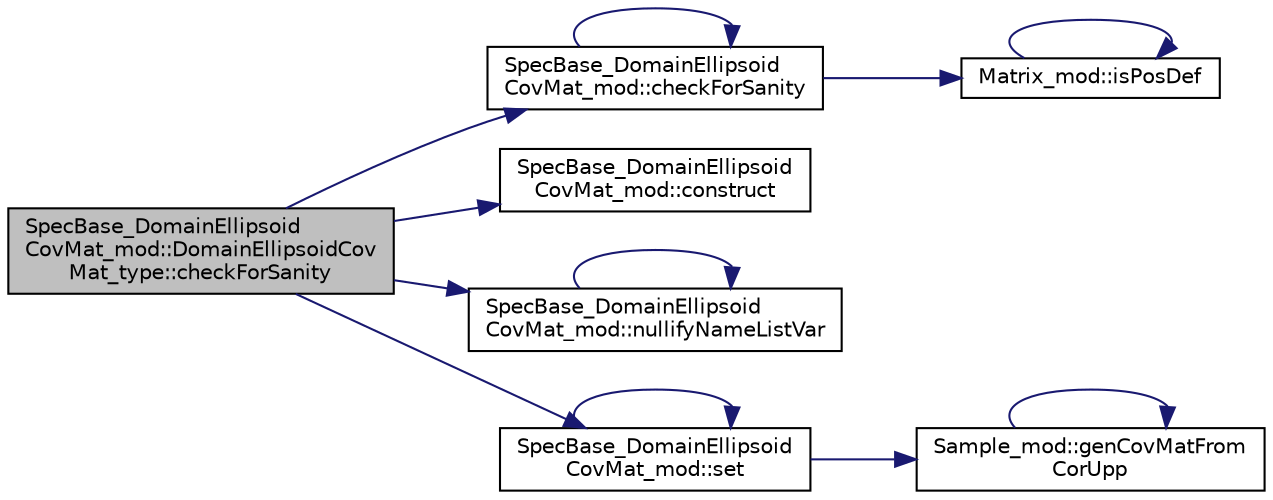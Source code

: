 digraph "SpecBase_DomainEllipsoidCovMat_mod::DomainEllipsoidCovMat_type::checkForSanity"
{
 // LATEX_PDF_SIZE
  edge [fontname="Helvetica",fontsize="10",labelfontname="Helvetica",labelfontsize="10"];
  node [fontname="Helvetica",fontsize="10",shape=record];
  rankdir="LR";
  Node1 [label="SpecBase_DomainEllipsoid\lCovMat_mod::DomainEllipsoidCov\lMat_type::checkForSanity",height=0.2,width=0.4,color="black", fillcolor="grey75", style="filled", fontcolor="black",tooltip=" "];
  Node1 -> Node2 [color="midnightblue",fontsize="10",style="solid",fontname="Helvetica"];
  Node2 [label="SpecBase_DomainEllipsoid\lCovMat_mod::checkForSanity",height=0.2,width=0.4,color="black", fillcolor="white", style="filled",URL="$namespaceSpecBase__DomainEllipsoidCovMat__mod.html#a298b51ae4b7373f1ba9421feae787423",tooltip=" "];
  Node2 -> Node2 [color="midnightblue",fontsize="10",style="solid",fontname="Helvetica"];
  Node2 -> Node3 [color="midnightblue",fontsize="10",style="solid",fontname="Helvetica"];
  Node3 [label="Matrix_mod::isPosDef",height=0.2,width=0.4,color="black", fillcolor="white", style="filled",URL="$namespaceMatrix__mod.html#abe639c9192bfff252cad932b2d2fe4aa",tooltip="Return .false. value for isPosDef, if the Cholesky decomposition of the input matrix fails (i...."];
  Node3 -> Node3 [color="midnightblue",fontsize="10",style="solid",fontname="Helvetica"];
  Node1 -> Node4 [color="midnightblue",fontsize="10",style="solid",fontname="Helvetica"];
  Node4 [label="SpecBase_DomainEllipsoid\lCovMat_mod::construct",height=0.2,width=0.4,color="black", fillcolor="white", style="filled",URL="$namespaceSpecBase__DomainEllipsoidCovMat__mod.html#a69ee49934aed1026b71d907197ddbfa4",tooltip=" "];
  Node1 -> Node5 [color="midnightblue",fontsize="10",style="solid",fontname="Helvetica"];
  Node5 [label="SpecBase_DomainEllipsoid\lCovMat_mod::nullifyNameListVar",height=0.2,width=0.4,color="black", fillcolor="white", style="filled",URL="$namespaceSpecBase__DomainEllipsoidCovMat__mod.html#a40e988410ba4c6124c97f029981fd92e",tooltip=" "];
  Node5 -> Node5 [color="midnightblue",fontsize="10",style="solid",fontname="Helvetica"];
  Node1 -> Node6 [color="midnightblue",fontsize="10",style="solid",fontname="Helvetica"];
  Node6 [label="SpecBase_DomainEllipsoid\lCovMat_mod::set",height=0.2,width=0.4,color="black", fillcolor="white", style="filled",URL="$namespaceSpecBase__DomainEllipsoidCovMat__mod.html#a40d90950a57515cf23f8c033e6ef2cd1",tooltip=" "];
  Node6 -> Node7 [color="midnightblue",fontsize="10",style="solid",fontname="Helvetica"];
  Node7 [label="Sample_mod::genCovMatFrom\lCorUpp",height=0.2,width=0.4,color="black", fillcolor="white", style="filled",URL="$namespaceSample__mod.html#a86b2067e570d61ffd9069c086d0d403d",tooltip="Convert the input correlation matrix to the output covariance matrix."];
  Node7 -> Node7 [color="midnightblue",fontsize="10",style="solid",fontname="Helvetica"];
  Node6 -> Node6 [color="midnightblue",fontsize="10",style="solid",fontname="Helvetica"];
}
